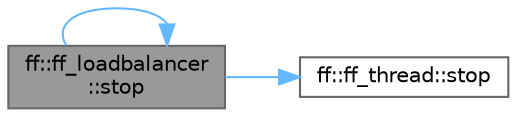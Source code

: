 digraph "ff::ff_loadbalancer::stop"
{
 // LATEX_PDF_SIZE
  bgcolor="transparent";
  edge [fontname=Helvetica,fontsize=10,labelfontname=Helvetica,labelfontsize=10];
  node [fontname=Helvetica,fontsize=10,shape=box,height=0.2,width=0.4];
  rankdir="LR";
  Node1 [id="Node000001",label="ff::ff_loadbalancer\l::stop",height=0.2,width=0.4,color="gray40", fillcolor="grey60", style="filled", fontcolor="black",tooltip="Stops the thread"];
  Node1 -> Node1 [id="edge1_Node000001_Node000001",color="steelblue1",style="solid",tooltip=" "];
  Node1 -> Node2 [id="edge2_Node000001_Node000002",color="steelblue1",style="solid",tooltip=" "];
  Node2 [id="Node000002",label="ff::ff_thread::stop",height=0.2,width=0.4,color="grey40", fillcolor="white", style="filled",URL="$classff_1_1ff__thread.html#a22a359c1486ba1578050f969aeceb3be",tooltip=" "];
}
